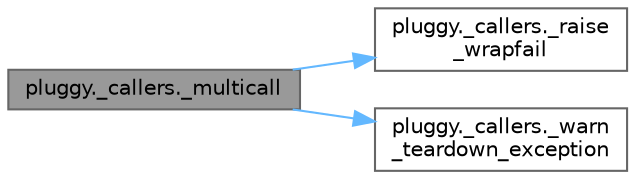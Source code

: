 digraph "pluggy._callers._multicall"
{
 // LATEX_PDF_SIZE
  bgcolor="transparent";
  edge [fontname=Helvetica,fontsize=10,labelfontname=Helvetica,labelfontsize=10];
  node [fontname=Helvetica,fontsize=10,shape=box,height=0.2,width=0.4];
  rankdir="LR";
  Node1 [id="Node000001",label="pluggy._callers._multicall",height=0.2,width=0.4,color="gray40", fillcolor="grey60", style="filled", fontcolor="black",tooltip=" "];
  Node1 -> Node2 [id="edge1_Node000001_Node000002",color="steelblue1",style="solid",tooltip=" "];
  Node2 [id="Node000002",label="pluggy._callers._raise\l_wrapfail",height=0.2,width=0.4,color="grey40", fillcolor="white", style="filled",URL="$namespacepluggy_1_1__callers.html#a359009843931b2eb0fa30f744d3af75f",tooltip=" "];
  Node1 -> Node3 [id="edge2_Node000001_Node000003",color="steelblue1",style="solid",tooltip=" "];
  Node3 [id="Node000003",label="pluggy._callers._warn\l_teardown_exception",height=0.2,width=0.4,color="grey40", fillcolor="white", style="filled",URL="$namespacepluggy_1_1__callers.html#aa2f9d96a85baef6965811e61a0c46d6d",tooltip=" "];
}
